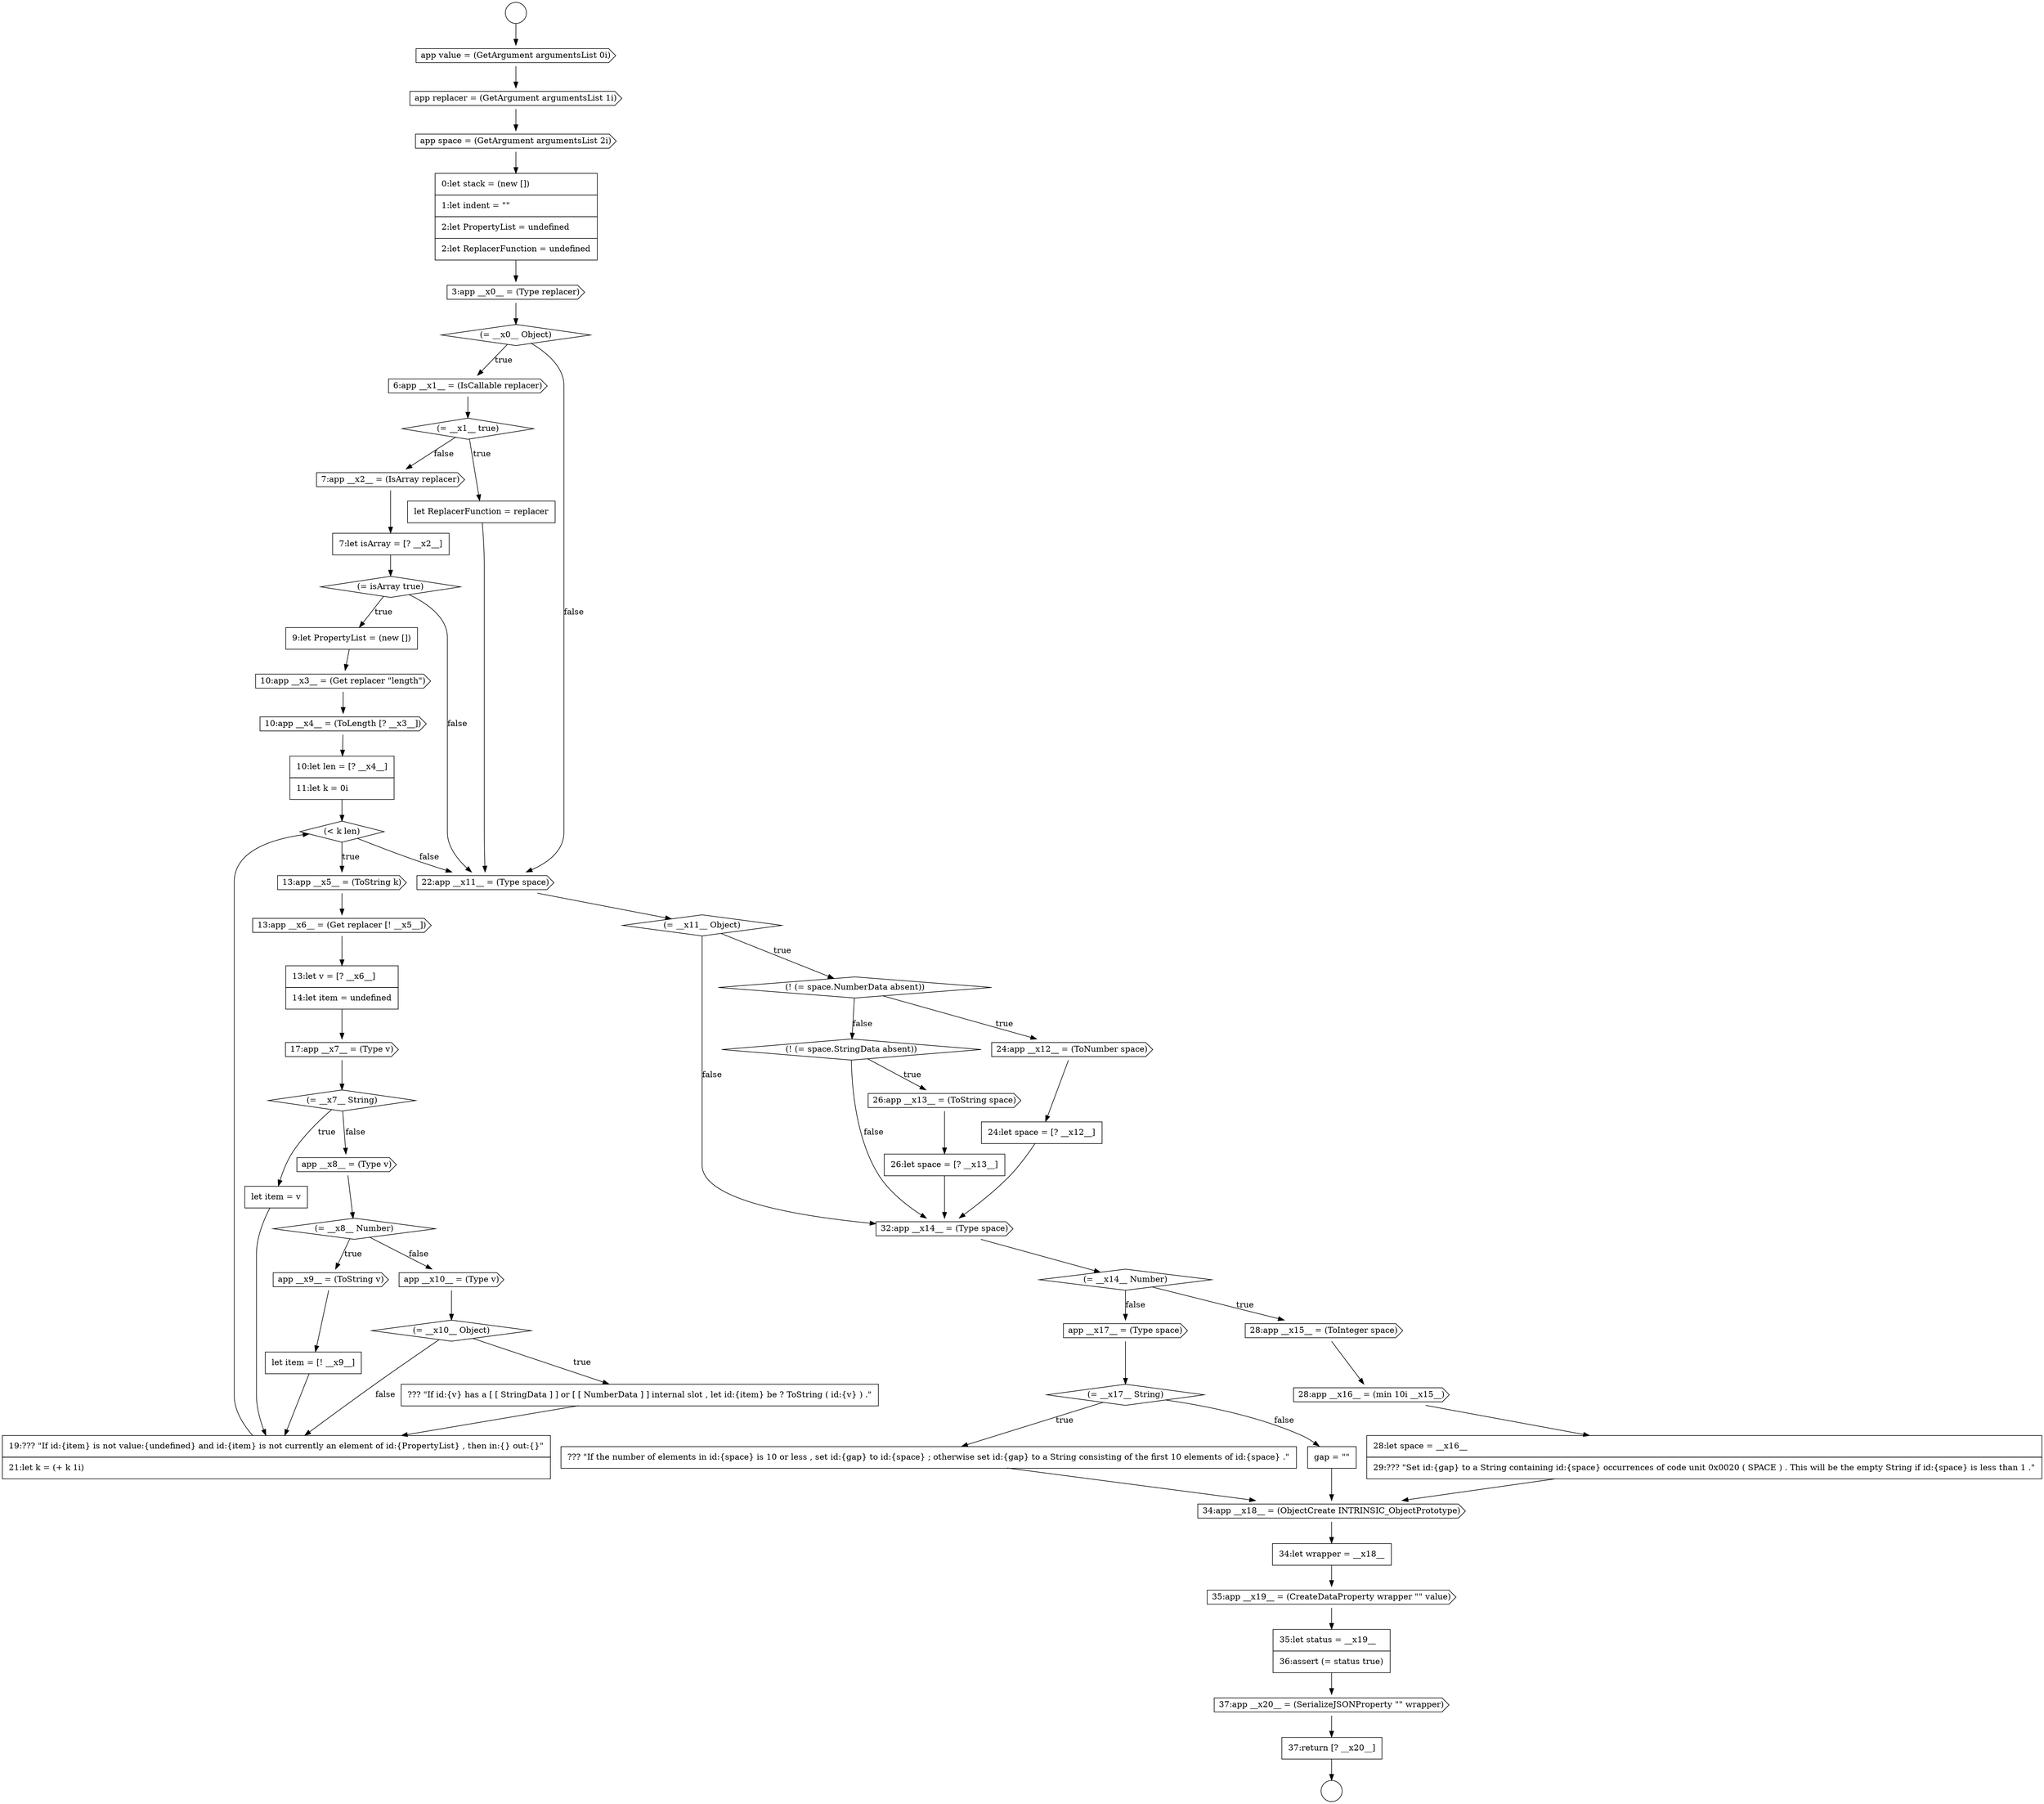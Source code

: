 digraph {
  node15509 [shape=circle label=" " color="black" fillcolor="white" style=filled]
  node15536 [shape=cds, label=<<font color="black">app __x9__ = (ToString v)</font>> color="black" fillcolor="white" style=filled]
  node15517 [shape=cds, label=<<font color="black">6:app __x1__ = (IsCallable replacer)</font>> color="black" fillcolor="white" style=filled]
  node15557 [shape=none, margin=0, label=<<font color="black">
    <table border="0" cellborder="1" cellspacing="0" cellpadding="10">
      <tr><td align="left">??? &quot;If the number of elements in id:{space} is 10 or less , set id:{gap} to id:{space} ; otherwise set id:{gap} to a String consisting of the first 10 elements of id:{space} .&quot;</td></tr>
    </table>
  </font>> color="black" fillcolor="white" style=filled]
  node15561 [shape=cds, label=<<font color="black">35:app __x19__ = (CreateDataProperty wrapper &quot;&quot; value)</font>> color="black" fillcolor="white" style=filled]
  node15544 [shape=diamond, label=<<font color="black">(! (= space.NumberData absent))</font>> color="black" fillcolor="white" style=filled]
  node15553 [shape=cds, label=<<font color="black">28:app __x16__ = (min 10i __x15__)</font>> color="black" fillcolor="white" style=filled]
  node15564 [shape=none, margin=0, label=<<font color="black">
    <table border="0" cellborder="1" cellspacing="0" cellpadding="10">
      <tr><td align="left">37:return [? __x20__]</td></tr>
    </table>
  </font>> color="black" fillcolor="white" style=filled]
  node15558 [shape=none, margin=0, label=<<font color="black">
    <table border="0" cellborder="1" cellspacing="0" cellpadding="10">
      <tr><td align="left">gap = &quot;&quot;</td></tr>
    </table>
  </font>> color="black" fillcolor="white" style=filled]
  node15537 [shape=none, margin=0, label=<<font color="black">
    <table border="0" cellborder="1" cellspacing="0" cellpadding="10">
      <tr><td align="left">let item = [! __x9__]</td></tr>
    </table>
  </font>> color="black" fillcolor="white" style=filled]
  node15526 [shape=none, margin=0, label=<<font color="black">
    <table border="0" cellborder="1" cellspacing="0" cellpadding="10">
      <tr><td align="left">10:let len = [? __x4__]</td></tr>
      <tr><td align="left">11:let k = 0i</td></tr>
    </table>
  </font>> color="black" fillcolor="white" style=filled]
  node15532 [shape=diamond, label=<<font color="black">(= __x7__ String)</font>> color="black" fillcolor="white" style=filled]
  node15547 [shape=diamond, label=<<font color="black">(! (= space.StringData absent))</font>> color="black" fillcolor="white" style=filled]
  node15541 [shape=none, margin=0, label=<<font color="black">
    <table border="0" cellborder="1" cellspacing="0" cellpadding="10">
      <tr><td align="left">19:??? &quot;If id:{item} is not value:{undefined} and id:{item} is not currently an element of id:{PropertyList} , then in:{} out:{}&quot;</td></tr>
      <tr><td align="left">21:let k = (+ k 1i)</td></tr>
    </table>
  </font>> color="black" fillcolor="white" style=filled]
  node15514 [shape=none, margin=0, label=<<font color="black">
    <table border="0" cellborder="1" cellspacing="0" cellpadding="10">
      <tr><td align="left">0:let stack = (new [])</td></tr>
      <tr><td align="left">1:let indent = &quot;&quot;</td></tr>
      <tr><td align="left">2:let PropertyList = undefined</td></tr>
      <tr><td align="left">2:let ReplacerFunction = undefined</td></tr>
    </table>
  </font>> color="black" fillcolor="white" style=filled]
  node15515 [shape=cds, label=<<font color="black">3:app __x0__ = (Type replacer)</font>> color="black" fillcolor="white" style=filled]
  node15554 [shape=none, margin=0, label=<<font color="black">
    <table border="0" cellborder="1" cellspacing="0" cellpadding="10">
      <tr><td align="left">28:let space = __x16__</td></tr>
      <tr><td align="left">29:??? &quot;Set id:{gap} to a String containing id:{space} occurrences of code unit 0x0020 ( SPACE ) . This will be the empty String if id:{space} is less than 1 .&quot;</td></tr>
    </table>
  </font>> color="black" fillcolor="white" style=filled]
  node15522 [shape=diamond, label=<<font color="black">(= isArray true)</font>> color="black" fillcolor="white" style=filled]
  node15542 [shape=cds, label=<<font color="black">22:app __x11__ = (Type space)</font>> color="black" fillcolor="white" style=filled]
  node15518 [shape=diamond, label=<<font color="black">(= __x1__ true)</font>> color="black" fillcolor="white" style=filled]
  node15531 [shape=cds, label=<<font color="black">17:app __x7__ = (Type v)</font>> color="black" fillcolor="white" style=filled]
  node15563 [shape=cds, label=<<font color="black">37:app __x20__ = (SerializeJSONProperty &quot;&quot; wrapper)</font>> color="black" fillcolor="white" style=filled]
  node15527 [shape=diamond, label=<<font color="black">(&lt; k len)</font>> color="black" fillcolor="white" style=filled]
  node15546 [shape=none, margin=0, label=<<font color="black">
    <table border="0" cellborder="1" cellspacing="0" cellpadding="10">
      <tr><td align="left">24:let space = [? __x12__]</td></tr>
    </table>
  </font>> color="black" fillcolor="white" style=filled]
  node15559 [shape=cds, label=<<font color="black">34:app __x18__ = (ObjectCreate INTRINSIC_ObjectPrototype)</font>> color="black" fillcolor="white" style=filled]
  node15513 [shape=cds, label=<<font color="black">app space = (GetArgument argumentsList 2i)</font>> color="black" fillcolor="white" style=filled]
  node15545 [shape=cds, label=<<font color="black">24:app __x12__ = (ToNumber space)</font>> color="black" fillcolor="white" style=filled]
  node15523 [shape=none, margin=0, label=<<font color="black">
    <table border="0" cellborder="1" cellspacing="0" cellpadding="10">
      <tr><td align="left">9:let PropertyList = (new [])</td></tr>
    </table>
  </font>> color="black" fillcolor="white" style=filled]
  node15550 [shape=cds, label=<<font color="black">32:app __x14__ = (Type space)</font>> color="black" fillcolor="white" style=filled]
  node15510 [shape=circle label=" " color="black" fillcolor="white" style=filled]
  node15555 [shape=cds, label=<<font color="black">app __x17__ = (Type space)</font>> color="black" fillcolor="white" style=filled]
  node15560 [shape=none, margin=0, label=<<font color="black">
    <table border="0" cellborder="1" cellspacing="0" cellpadding="10">
      <tr><td align="left">34:let wrapper = __x18__</td></tr>
    </table>
  </font>> color="black" fillcolor="white" style=filled]
  node15538 [shape=cds, label=<<font color="black">app __x10__ = (Type v)</font>> color="black" fillcolor="white" style=filled]
  node15535 [shape=diamond, label=<<font color="black">(= __x8__ Number)</font>> color="black" fillcolor="white" style=filled]
  node15552 [shape=cds, label=<<font color="black">28:app __x15__ = (ToInteger space)</font>> color="black" fillcolor="white" style=filled]
  node15520 [shape=cds, label=<<font color="black">7:app __x2__ = (IsArray replacer)</font>> color="black" fillcolor="white" style=filled]
  node15530 [shape=none, margin=0, label=<<font color="black">
    <table border="0" cellborder="1" cellspacing="0" cellpadding="10">
      <tr><td align="left">13:let v = [? __x6__]</td></tr>
      <tr><td align="left">14:let item = undefined</td></tr>
    </table>
  </font>> color="black" fillcolor="white" style=filled]
  node15562 [shape=none, margin=0, label=<<font color="black">
    <table border="0" cellborder="1" cellspacing="0" cellpadding="10">
      <tr><td align="left">35:let status = __x19__</td></tr>
      <tr><td align="left">36:assert (= status true)</td></tr>
    </table>
  </font>> color="black" fillcolor="white" style=filled]
  node15543 [shape=diamond, label=<<font color="black">(= __x11__ Object)</font>> color="black" fillcolor="white" style=filled]
  node15528 [shape=cds, label=<<font color="black">13:app __x5__ = (ToString k)</font>> color="black" fillcolor="white" style=filled]
  node15511 [shape=cds, label=<<font color="black">app value = (GetArgument argumentsList 0i)</font>> color="black" fillcolor="white" style=filled]
  node15529 [shape=cds, label=<<font color="black">13:app __x6__ = (Get replacer [! __x5__])</font>> color="black" fillcolor="white" style=filled]
  node15534 [shape=cds, label=<<font color="black">app __x8__ = (Type v)</font>> color="black" fillcolor="white" style=filled]
  node15539 [shape=diamond, label=<<font color="black">(= __x10__ Object)</font>> color="black" fillcolor="white" style=filled]
  node15524 [shape=cds, label=<<font color="black">10:app __x3__ = (Get replacer &quot;length&quot;)</font>> color="black" fillcolor="white" style=filled]
  node15551 [shape=diamond, label=<<font color="black">(= __x14__ Number)</font>> color="black" fillcolor="white" style=filled]
  node15549 [shape=none, margin=0, label=<<font color="black">
    <table border="0" cellborder="1" cellspacing="0" cellpadding="10">
      <tr><td align="left">26:let space = [? __x13__]</td></tr>
    </table>
  </font>> color="black" fillcolor="white" style=filled]
  node15519 [shape=none, margin=0, label=<<font color="black">
    <table border="0" cellborder="1" cellspacing="0" cellpadding="10">
      <tr><td align="left">let ReplacerFunction = replacer</td></tr>
    </table>
  </font>> color="black" fillcolor="white" style=filled]
  node15556 [shape=diamond, label=<<font color="black">(= __x17__ String)</font>> color="black" fillcolor="white" style=filled]
  node15525 [shape=cds, label=<<font color="black">10:app __x4__ = (ToLength [? __x3__])</font>> color="black" fillcolor="white" style=filled]
  node15548 [shape=cds, label=<<font color="black">26:app __x13__ = (ToString space)</font>> color="black" fillcolor="white" style=filled]
  node15540 [shape=none, margin=0, label=<<font color="black">
    <table border="0" cellborder="1" cellspacing="0" cellpadding="10">
      <tr><td align="left">??? &quot;If id:{v} has a [ [ StringData ] ] or [ [ NumberData ] ] internal slot , let id:{item} be ? ToString ( id:{v} ) .&quot;</td></tr>
    </table>
  </font>> color="black" fillcolor="white" style=filled]
  node15533 [shape=none, margin=0, label=<<font color="black">
    <table border="0" cellborder="1" cellspacing="0" cellpadding="10">
      <tr><td align="left">let item = v</td></tr>
    </table>
  </font>> color="black" fillcolor="white" style=filled]
  node15512 [shape=cds, label=<<font color="black">app replacer = (GetArgument argumentsList 1i)</font>> color="black" fillcolor="white" style=filled]
  node15521 [shape=none, margin=0, label=<<font color="black">
    <table border="0" cellborder="1" cellspacing="0" cellpadding="10">
      <tr><td align="left">7:let isArray = [? __x2__]</td></tr>
    </table>
  </font>> color="black" fillcolor="white" style=filled]
  node15516 [shape=diamond, label=<<font color="black">(= __x0__ Object)</font>> color="black" fillcolor="white" style=filled]
  node15557 -> node15559 [ color="black"]
  node15531 -> node15532 [ color="black"]
  node15525 -> node15526 [ color="black"]
  node15538 -> node15539 [ color="black"]
  node15550 -> node15551 [ color="black"]
  node15512 -> node15513 [ color="black"]
  node15509 -> node15511 [ color="black"]
  node15556 -> node15557 [label=<<font color="black">true</font>> color="black"]
  node15556 -> node15558 [label=<<font color="black">false</font>> color="black"]
  node15534 -> node15535 [ color="black"]
  node15513 -> node15514 [ color="black"]
  node15554 -> node15559 [ color="black"]
  node15514 -> node15515 [ color="black"]
  node15544 -> node15545 [label=<<font color="black">true</font>> color="black"]
  node15544 -> node15547 [label=<<font color="black">false</font>> color="black"]
  node15529 -> node15530 [ color="black"]
  node15545 -> node15546 [ color="black"]
  node15558 -> node15559 [ color="black"]
  node15560 -> node15561 [ color="black"]
  node15524 -> node15525 [ color="black"]
  node15530 -> node15531 [ color="black"]
  node15526 -> node15527 [ color="black"]
  node15540 -> node15541 [ color="black"]
  node15511 -> node15512 [ color="black"]
  node15541 -> node15527 [ color="black"]
  node15563 -> node15564 [ color="black"]
  node15537 -> node15541 [ color="black"]
  node15521 -> node15522 [ color="black"]
  node15547 -> node15548 [label=<<font color="black">true</font>> color="black"]
  node15547 -> node15550 [label=<<font color="black">false</font>> color="black"]
  node15527 -> node15528 [label=<<font color="black">true</font>> color="black"]
  node15527 -> node15542 [label=<<font color="black">false</font>> color="black"]
  node15520 -> node15521 [ color="black"]
  node15516 -> node15517 [label=<<font color="black">true</font>> color="black"]
  node15516 -> node15542 [label=<<font color="black">false</font>> color="black"]
  node15536 -> node15537 [ color="black"]
  node15523 -> node15524 [ color="black"]
  node15515 -> node15516 [ color="black"]
  node15518 -> node15519 [label=<<font color="black">true</font>> color="black"]
  node15518 -> node15520 [label=<<font color="black">false</font>> color="black"]
  node15533 -> node15541 [ color="black"]
  node15519 -> node15542 [ color="black"]
  node15517 -> node15518 [ color="black"]
  node15539 -> node15540 [label=<<font color="black">true</font>> color="black"]
  node15539 -> node15541 [label=<<font color="black">false</font>> color="black"]
  node15528 -> node15529 [ color="black"]
  node15548 -> node15549 [ color="black"]
  node15555 -> node15556 [ color="black"]
  node15543 -> node15544 [label=<<font color="black">true</font>> color="black"]
  node15543 -> node15550 [label=<<font color="black">false</font>> color="black"]
  node15553 -> node15554 [ color="black"]
  node15564 -> node15510 [ color="black"]
  node15535 -> node15536 [label=<<font color="black">true</font>> color="black"]
  node15535 -> node15538 [label=<<font color="black">false</font>> color="black"]
  node15561 -> node15562 [ color="black"]
  node15532 -> node15533 [label=<<font color="black">true</font>> color="black"]
  node15532 -> node15534 [label=<<font color="black">false</font>> color="black"]
  node15562 -> node15563 [ color="black"]
  node15551 -> node15552 [label=<<font color="black">true</font>> color="black"]
  node15551 -> node15555 [label=<<font color="black">false</font>> color="black"]
  node15559 -> node15560 [ color="black"]
  node15546 -> node15550 [ color="black"]
  node15522 -> node15523 [label=<<font color="black">true</font>> color="black"]
  node15522 -> node15542 [label=<<font color="black">false</font>> color="black"]
  node15542 -> node15543 [ color="black"]
  node15552 -> node15553 [ color="black"]
  node15549 -> node15550 [ color="black"]
}
